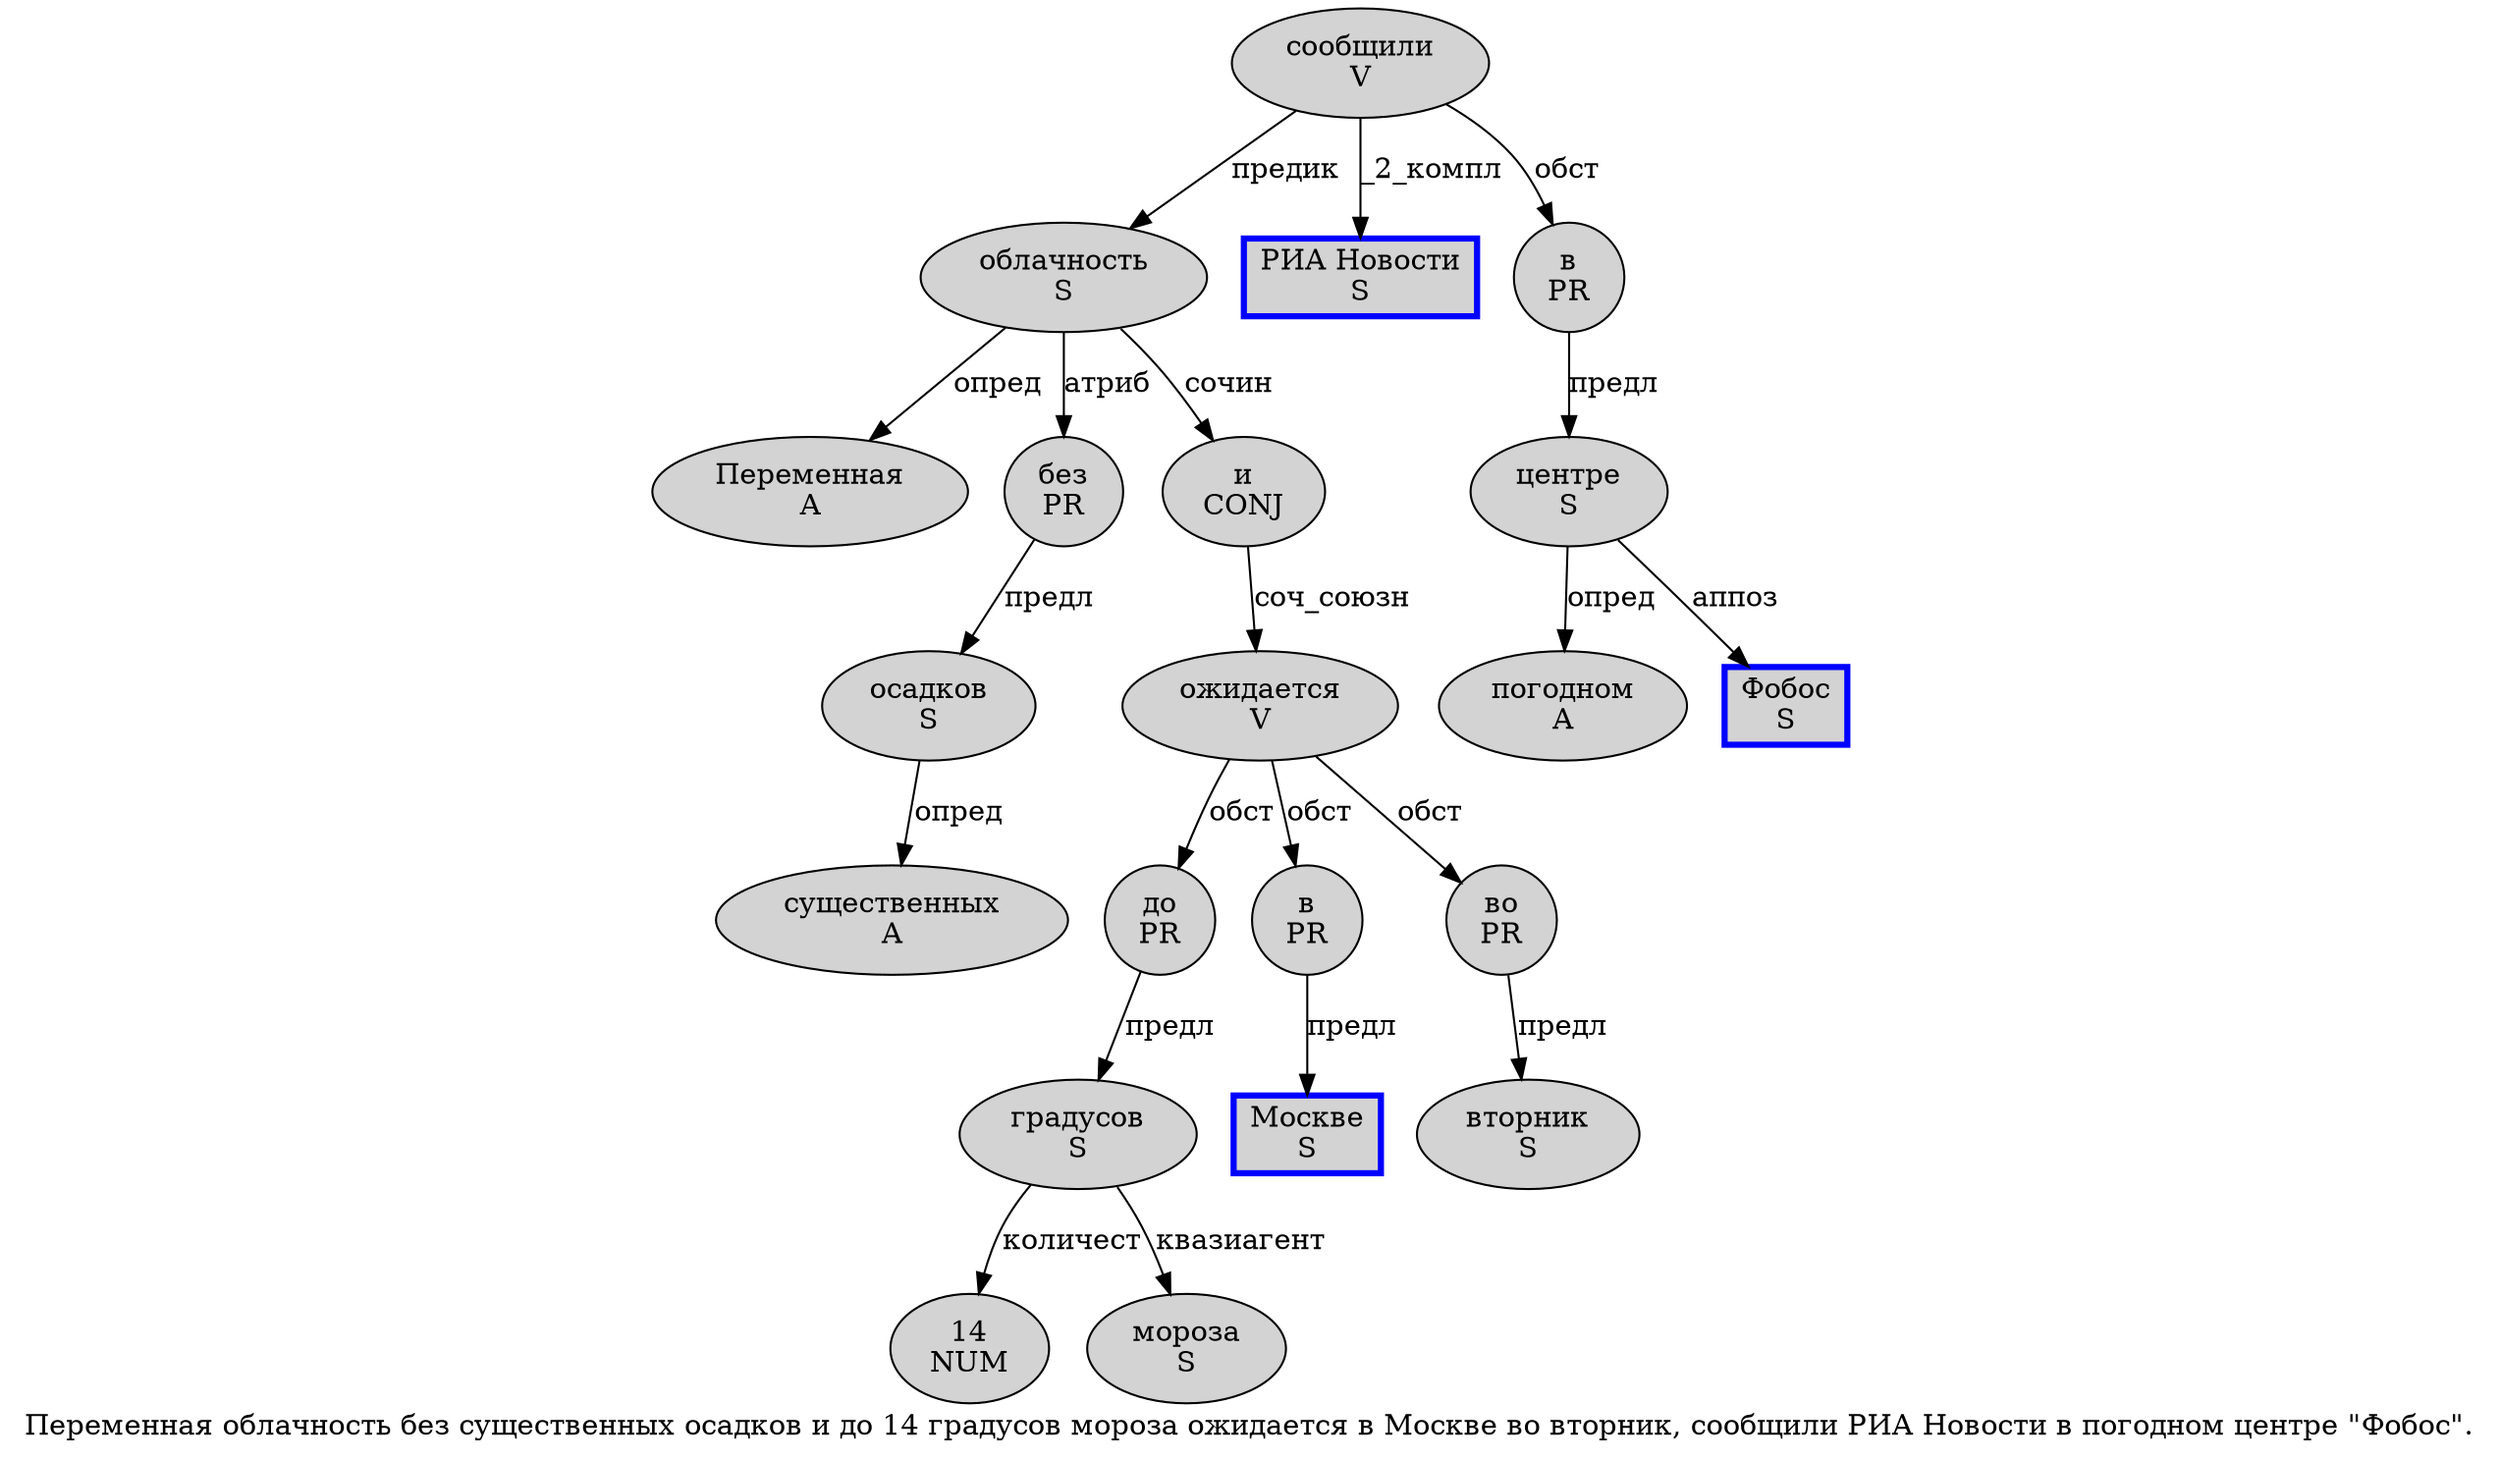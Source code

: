 digraph SENTENCE_896 {
	graph [label="Переменная облачность без существенных осадков и до 14 градусов мороза ожидается в Москве во вторник, сообщили РИА Новости в погодном центре \"Фобос\"."]
	node [style=filled]
		0 [label="Переменная
A" color="" fillcolor=lightgray penwidth=1 shape=ellipse]
		1 [label="облачность
S" color="" fillcolor=lightgray penwidth=1 shape=ellipse]
		2 [label="без
PR" color="" fillcolor=lightgray penwidth=1 shape=ellipse]
		3 [label="существенных
A" color="" fillcolor=lightgray penwidth=1 shape=ellipse]
		4 [label="осадков
S" color="" fillcolor=lightgray penwidth=1 shape=ellipse]
		5 [label="и
CONJ" color="" fillcolor=lightgray penwidth=1 shape=ellipse]
		6 [label="до
PR" color="" fillcolor=lightgray penwidth=1 shape=ellipse]
		7 [label="14
NUM" color="" fillcolor=lightgray penwidth=1 shape=ellipse]
		8 [label="градусов
S" color="" fillcolor=lightgray penwidth=1 shape=ellipse]
		9 [label="мороза
S" color="" fillcolor=lightgray penwidth=1 shape=ellipse]
		10 [label="ожидается
V" color="" fillcolor=lightgray penwidth=1 shape=ellipse]
		11 [label="в
PR" color="" fillcolor=lightgray penwidth=1 shape=ellipse]
		12 [label="Москве
S" color=blue fillcolor=lightgray penwidth=3 shape=box]
		13 [label="во
PR" color="" fillcolor=lightgray penwidth=1 shape=ellipse]
		14 [label="вторник
S" color="" fillcolor=lightgray penwidth=1 shape=ellipse]
		16 [label="сообщили
V" color="" fillcolor=lightgray penwidth=1 shape=ellipse]
		17 [label="РИА Новости
S" color=blue fillcolor=lightgray penwidth=3 shape=box]
		18 [label="в
PR" color="" fillcolor=lightgray penwidth=1 shape=ellipse]
		19 [label="погодном
A" color="" fillcolor=lightgray penwidth=1 shape=ellipse]
		20 [label="центре
S" color="" fillcolor=lightgray penwidth=1 shape=ellipse]
		22 [label="Фобос
S" color=blue fillcolor=lightgray penwidth=3 shape=box]
			6 -> 8 [label="предл"]
			10 -> 6 [label="обст"]
			10 -> 11 [label="обст"]
			10 -> 13 [label="обст"]
			18 -> 20 [label="предл"]
			16 -> 1 [label="предик"]
			16 -> 17 [label="_2_компл"]
			16 -> 18 [label="обст"]
			13 -> 14 [label="предл"]
			4 -> 3 [label="опред"]
			5 -> 10 [label="соч_союзн"]
			1 -> 0 [label="опред"]
			1 -> 2 [label="атриб"]
			1 -> 5 [label="сочин"]
			2 -> 4 [label="предл"]
			20 -> 19 [label="опред"]
			20 -> 22 [label="аппоз"]
			11 -> 12 [label="предл"]
			8 -> 7 [label="количест"]
			8 -> 9 [label="квазиагент"]
}